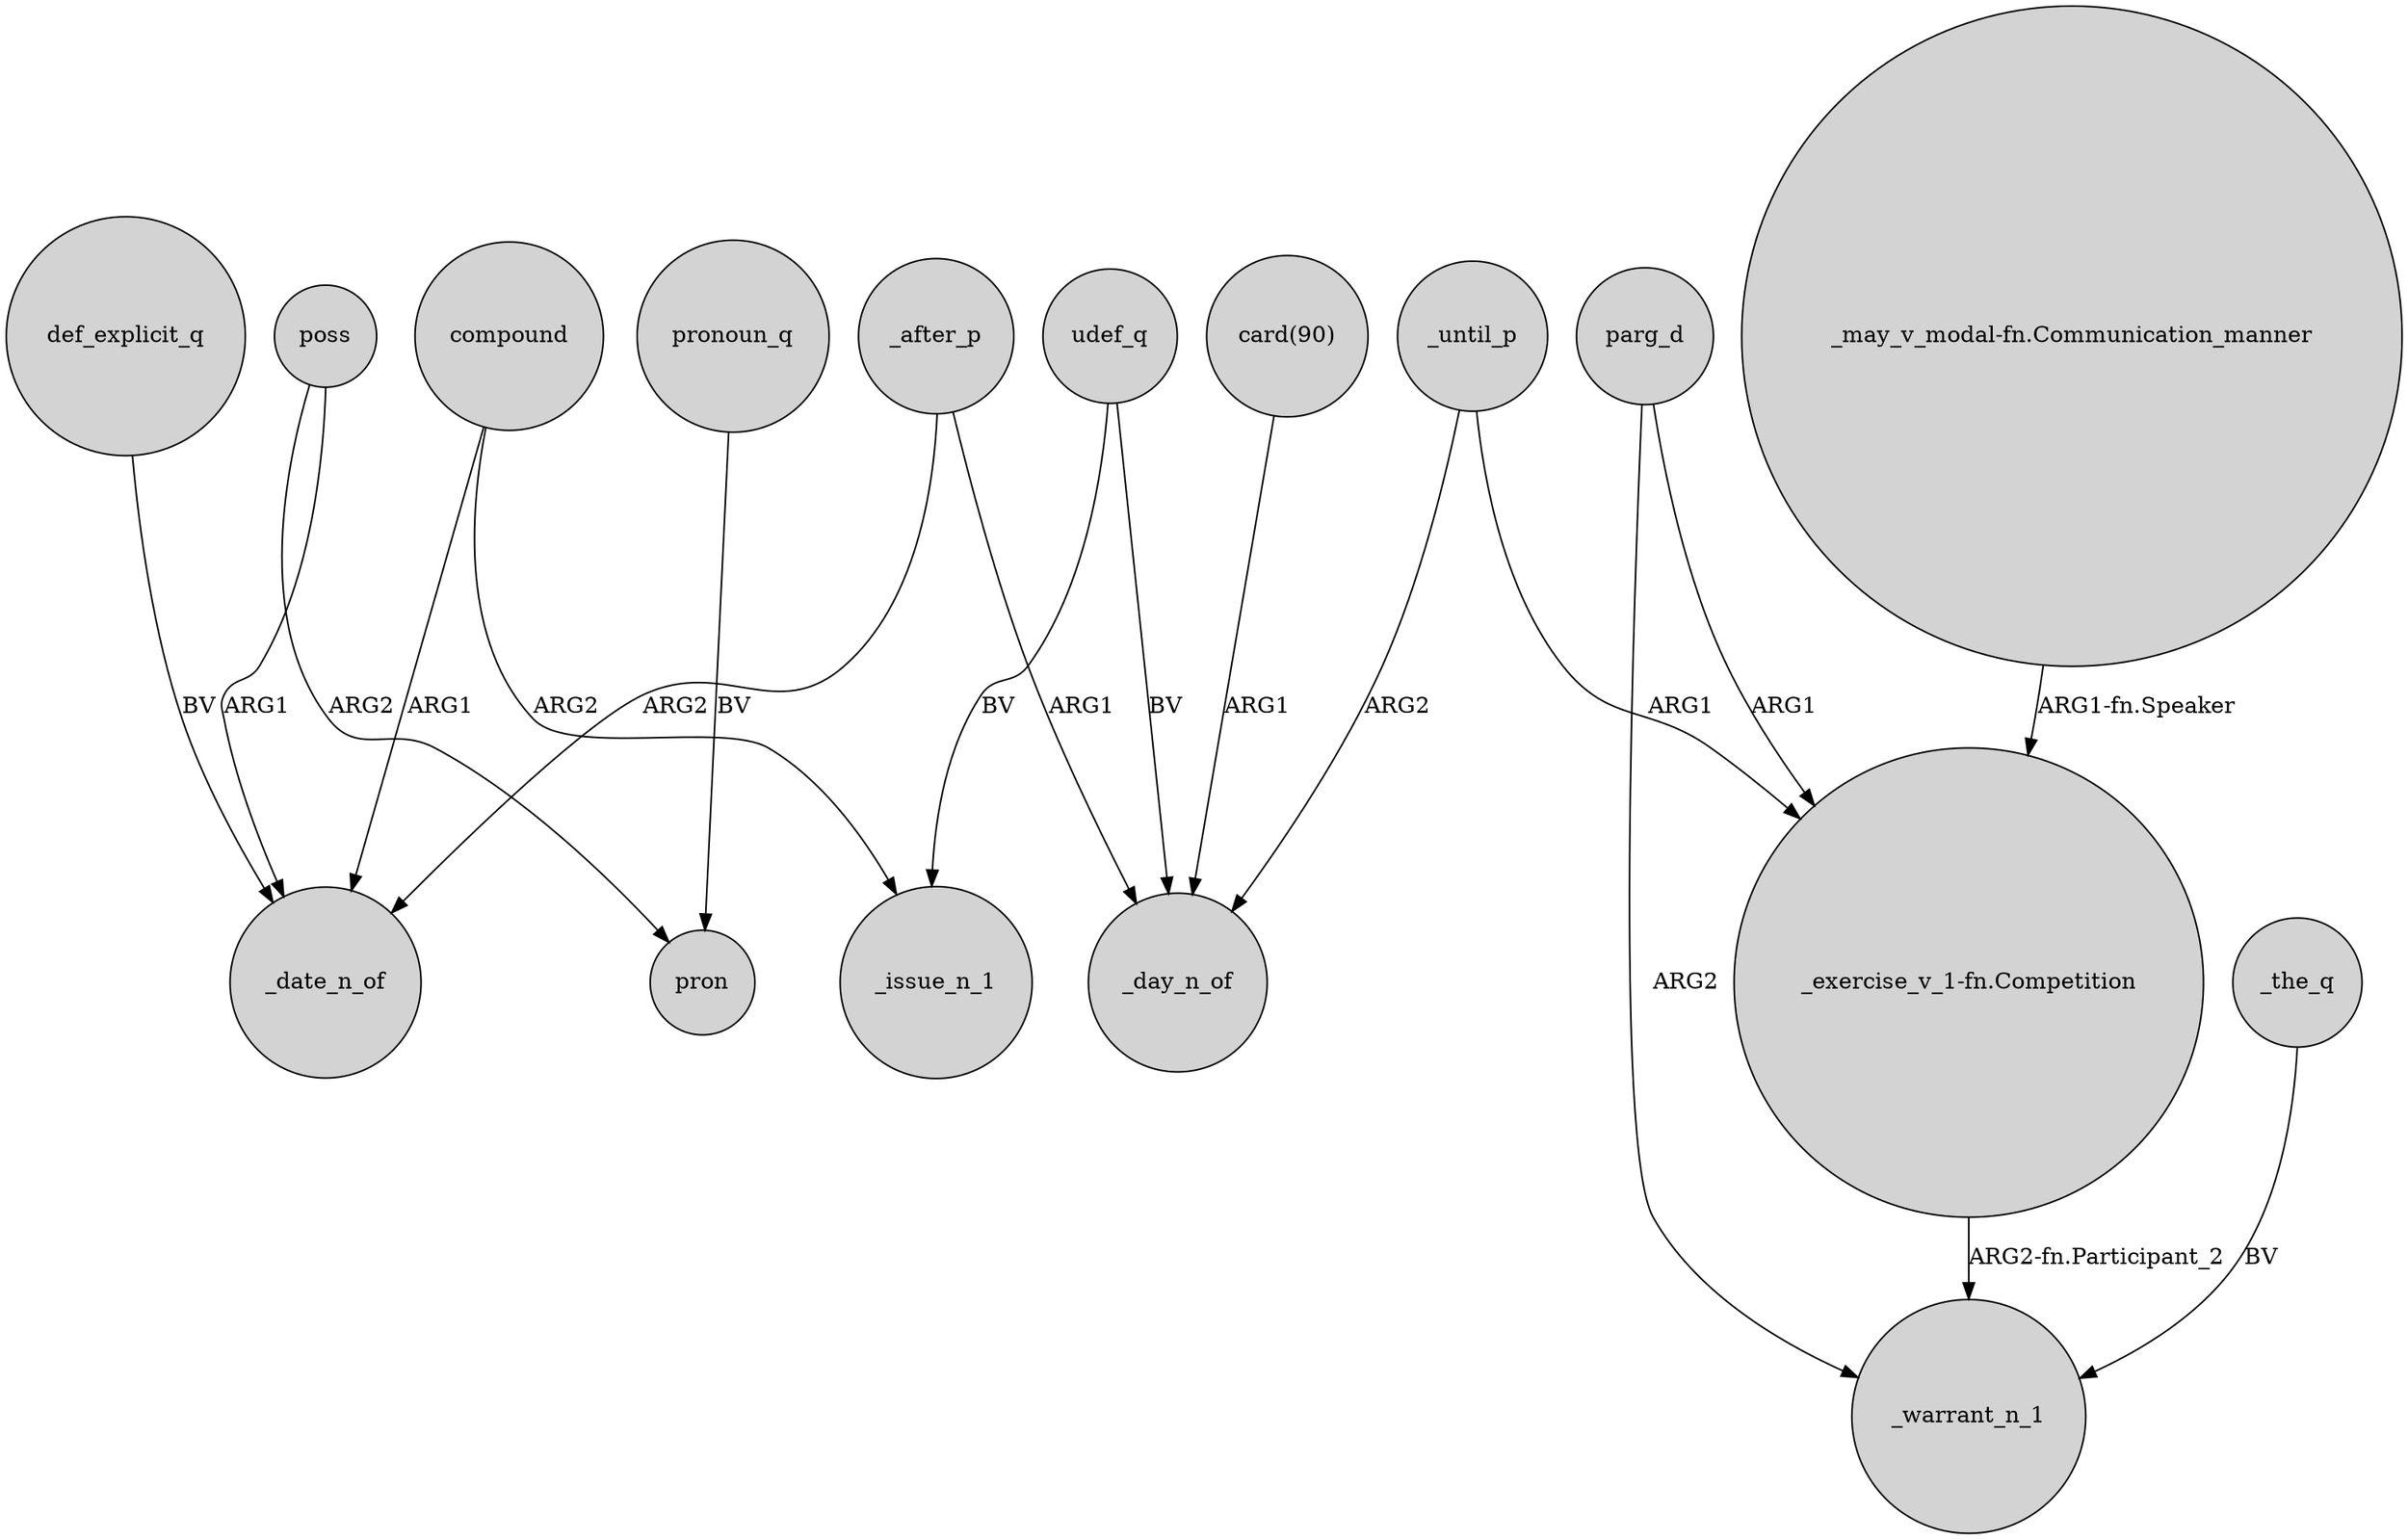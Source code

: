 digraph {
	node [shape=circle style=filled]
	udef_q -> _issue_n_1 [label=BV]
	compound -> _issue_n_1 [label=ARG2]
	parg_d -> _warrant_n_1 [label=ARG2]
	"_exercise_v_1-fn.Competition" -> _warrant_n_1 [label="ARG2-fn.Participant_2"]
	_until_p -> _day_n_of [label=ARG2]
	parg_d -> "_exercise_v_1-fn.Competition" [label=ARG1]
	poss -> _date_n_of [label=ARG1]
	"_may_v_modal-fn.Communication_manner" -> "_exercise_v_1-fn.Competition" [label="ARG1-fn.Speaker"]
	"card(90)" -> _day_n_of [label=ARG1]
	_the_q -> _warrant_n_1 [label=BV]
	_after_p -> _date_n_of [label=ARG2]
	compound -> _date_n_of [label=ARG1]
	_until_p -> "_exercise_v_1-fn.Competition" [label=ARG1]
	pronoun_q -> pron [label=BV]
	_after_p -> _day_n_of [label=ARG1]
	udef_q -> _day_n_of [label=BV]
	poss -> pron [label=ARG2]
	def_explicit_q -> _date_n_of [label=BV]
}

